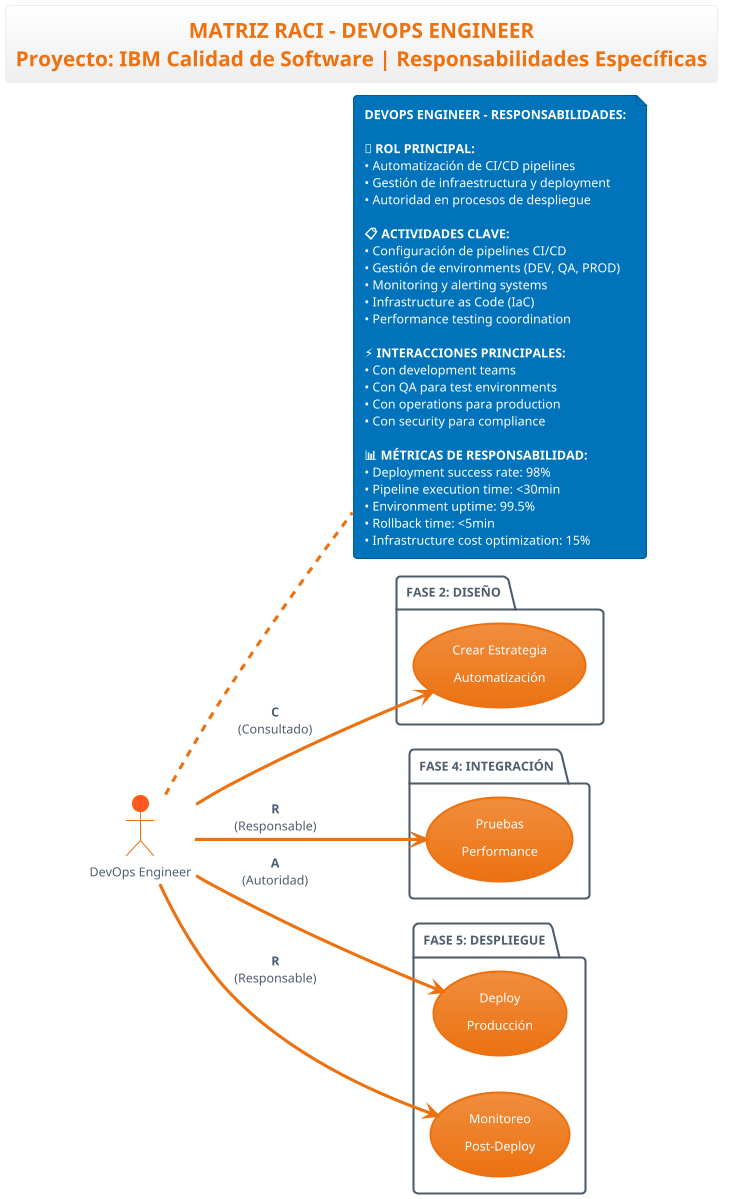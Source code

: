 @startuml roles-devops-engineer
!theme aws-orange
left to right direction

title **MATRIZ RACI - DEVOPS ENGINEER**\nProyecto: IBM Calidad de Software | Responsabilidades Específicas

' Actor principal
actor "DevOps Engineer" as DO #FF5722

' Casos de uso por fases donde DevOps participa
package "**FASE 2: DISEÑO**" {
  usecase "Crear Estrategia\nAutomatización" as UC6
}

package "**FASE 4: INTEGRACIÓN**" {
  usecase "Pruebas\nPerformance" as UC11
}

package "**FASE 5: DESPLIEGUE**" {
  usecase "Deploy\nProducción" as UC14
  usecase "Monitoreo\nPost-Deploy" as UC15
}

' Relaciones específicas del DevOps Engineer
DO --> UC6 : **C**\n(Consultado)
DO --> UC11 : **R**\n(Responsable)
DO --> UC14 : **A**\n(Autoridad)
DO --> UC15 : **R**\n(Responsable)

' Descripción del rol
note right of DO
**DEVOPS ENGINEER - RESPONSABILIDADES:**

**🎯 ROL PRINCIPAL:**
• Automatización de CI/CD pipelines
• Gestión de infraestructura y deployment
• Autoridad en procesos de despliegue

**📋 ACTIVIDADES CLAVE:**
• Configuración de pipelines CI/CD
• Gestión de environments (DEV, QA, PROD)
• Monitoring y alerting systems
• Infrastructure as Code (IaC)
• Performance testing coordination

**⚡ INTERACCIONES PRINCIPALES:**
• Con development teams
• Con QA para test environments
• Con operations para production
• Con security para compliance

**📊 MÉTRICAS DE RESPONSABILIDAD:**
• Deployment success rate: 98%
• Pipeline execution time: <30min
• Environment uptime: 99.5%
• Rollback time: <5min
• Infrastructure cost optimization: 15%
end note

@enduml
